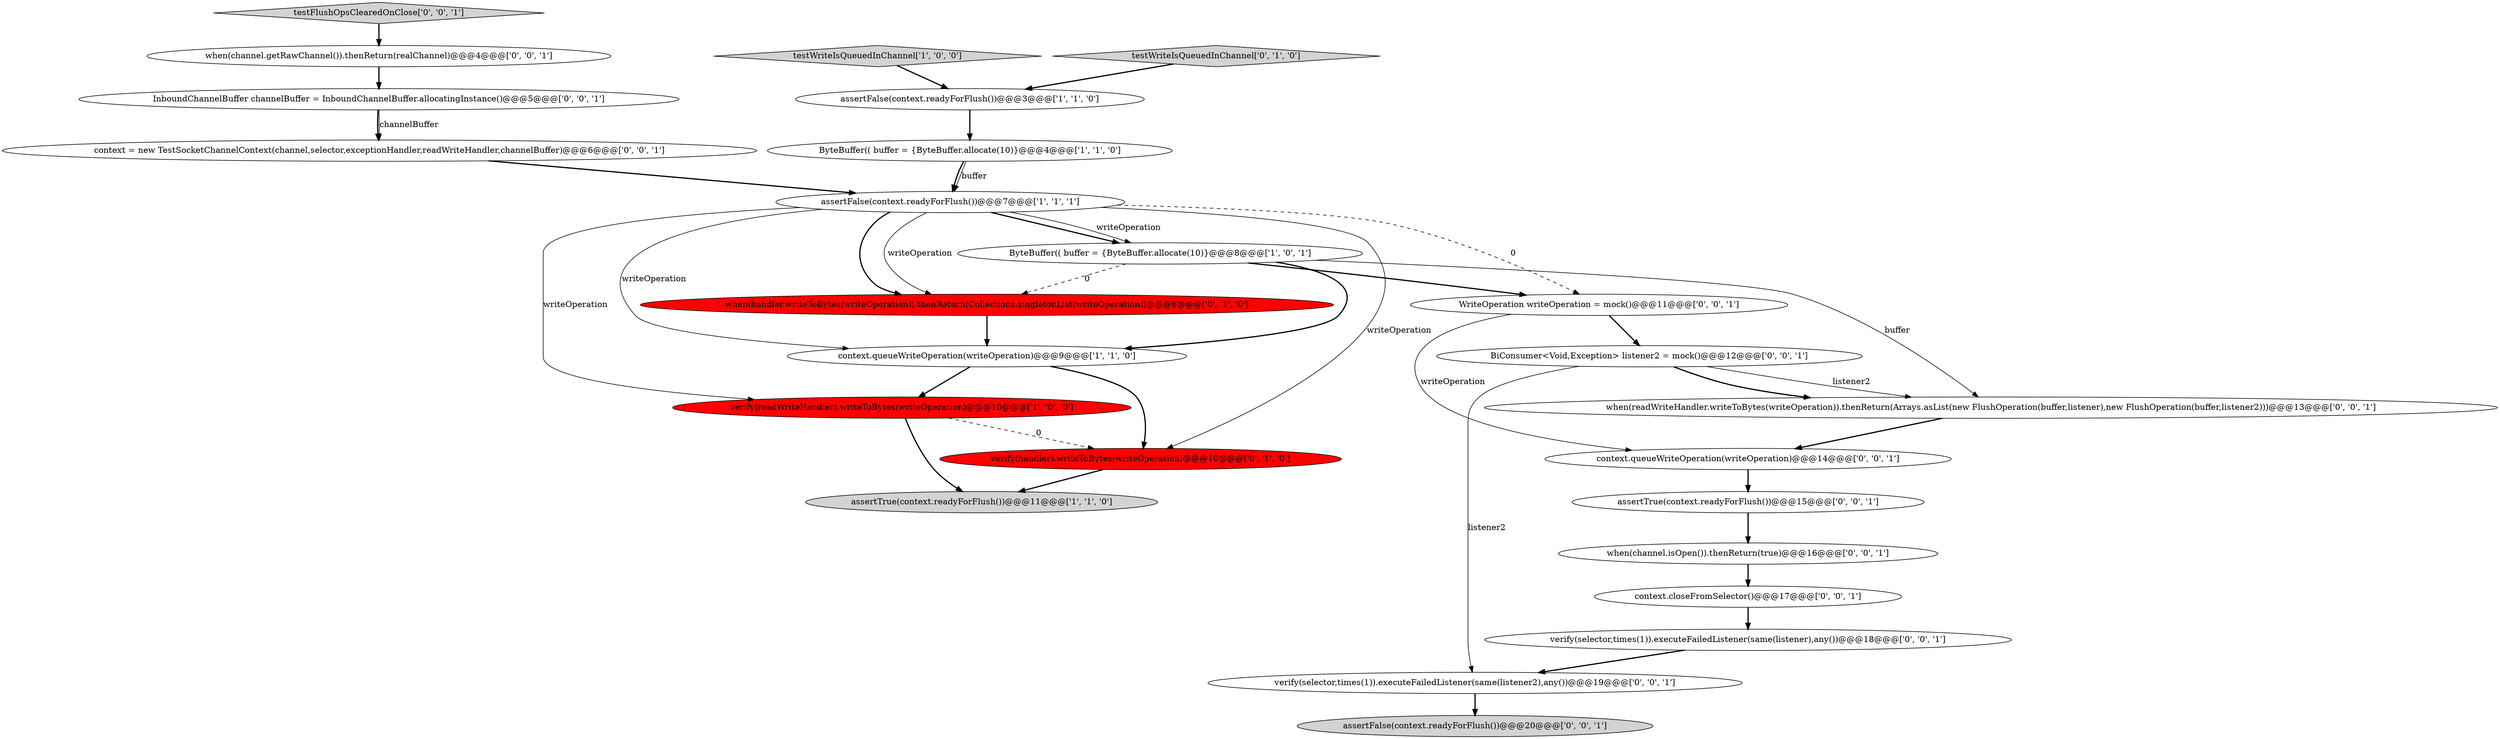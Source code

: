 digraph {
1 [style = filled, label = "context.queueWriteOperation(writeOperation)@@@9@@@['1', '1', '0']", fillcolor = white, shape = ellipse image = "AAA0AAABBB1BBB"];
18 [style = filled, label = "verify(selector,times(1)).executeFailedListener(same(listener2),any())@@@19@@@['0', '0', '1']", fillcolor = white, shape = ellipse image = "AAA0AAABBB3BBB"];
6 [style = filled, label = "assertFalse(context.readyForFlush())@@@3@@@['1', '1', '0']", fillcolor = white, shape = ellipse image = "AAA0AAABBB1BBB"];
2 [style = filled, label = "assertTrue(context.readyForFlush())@@@11@@@['1', '1', '0']", fillcolor = lightgray, shape = ellipse image = "AAA0AAABBB1BBB"];
5 [style = filled, label = "testWriteIsQueuedInChannel['1', '0', '0']", fillcolor = lightgray, shape = diamond image = "AAA0AAABBB1BBB"];
8 [style = filled, label = "testWriteIsQueuedInChannel['0', '1', '0']", fillcolor = lightgray, shape = diamond image = "AAA0AAABBB2BBB"];
14 [style = filled, label = "context = new TestSocketChannelContext(channel,selector,exceptionHandler,readWriteHandler,channelBuffer)@@@6@@@['0', '0', '1']", fillcolor = white, shape = ellipse image = "AAA0AAABBB3BBB"];
23 [style = filled, label = "context.closeFromSelector()@@@17@@@['0', '0', '1']", fillcolor = white, shape = ellipse image = "AAA0AAABBB3BBB"];
15 [style = filled, label = "testFlushOpsClearedOnClose['0', '0', '1']", fillcolor = lightgray, shape = diamond image = "AAA0AAABBB3BBB"];
11 [style = filled, label = "verify(selector,times(1)).executeFailedListener(same(listener),any())@@@18@@@['0', '0', '1']", fillcolor = white, shape = ellipse image = "AAA0AAABBB3BBB"];
0 [style = filled, label = "verify(readWriteHandler).writeToBytes(writeOperation)@@@10@@@['1', '0', '0']", fillcolor = red, shape = ellipse image = "AAA1AAABBB1BBB"];
16 [style = filled, label = "when(channel.getRawChannel()).thenReturn(realChannel)@@@4@@@['0', '0', '1']", fillcolor = white, shape = ellipse image = "AAA0AAABBB3BBB"];
19 [style = filled, label = "assertFalse(context.readyForFlush())@@@20@@@['0', '0', '1']", fillcolor = lightgray, shape = ellipse image = "AAA0AAABBB3BBB"];
22 [style = filled, label = "context.queueWriteOperation(writeOperation)@@@14@@@['0', '0', '1']", fillcolor = white, shape = ellipse image = "AAA0AAABBB3BBB"];
4 [style = filled, label = "ByteBuffer(( buffer = {ByteBuffer.allocate(10)}@@@8@@@['1', '0', '1']", fillcolor = white, shape = ellipse image = "AAA0AAABBB1BBB"];
13 [style = filled, label = "WriteOperation writeOperation = mock()@@@11@@@['0', '0', '1']", fillcolor = white, shape = ellipse image = "AAA0AAABBB3BBB"];
12 [style = filled, label = "BiConsumer<Void,Exception> listener2 = mock()@@@12@@@['0', '0', '1']", fillcolor = white, shape = ellipse image = "AAA0AAABBB3BBB"];
21 [style = filled, label = "assertTrue(context.readyForFlush())@@@15@@@['0', '0', '1']", fillcolor = white, shape = ellipse image = "AAA0AAABBB3BBB"];
9 [style = filled, label = "verify(handler).writeToBytes(writeOperation)@@@10@@@['0', '1', '0']", fillcolor = red, shape = ellipse image = "AAA1AAABBB2BBB"];
7 [style = filled, label = "assertFalse(context.readyForFlush())@@@7@@@['1', '1', '1']", fillcolor = white, shape = ellipse image = "AAA0AAABBB1BBB"];
24 [style = filled, label = "InboundChannelBuffer channelBuffer = InboundChannelBuffer.allocatingInstance()@@@5@@@['0', '0', '1']", fillcolor = white, shape = ellipse image = "AAA0AAABBB3BBB"];
3 [style = filled, label = "ByteBuffer(( buffer = {ByteBuffer.allocate(10)}@@@4@@@['1', '1', '0']", fillcolor = white, shape = ellipse image = "AAA0AAABBB1BBB"];
10 [style = filled, label = "when(handler.writeToBytes(writeOperation)).thenReturn(Collections.singletonList(writeOperation))@@@8@@@['0', '1', '0']", fillcolor = red, shape = ellipse image = "AAA1AAABBB2BBB"];
17 [style = filled, label = "when(readWriteHandler.writeToBytes(writeOperation)).thenReturn(Arrays.asList(new FlushOperation(buffer,listener),new FlushOperation(buffer,listener2)))@@@13@@@['0', '0', '1']", fillcolor = white, shape = ellipse image = "AAA0AAABBB3BBB"];
20 [style = filled, label = "when(channel.isOpen()).thenReturn(true)@@@16@@@['0', '0', '1']", fillcolor = white, shape = ellipse image = "AAA0AAABBB3BBB"];
6->3 [style = bold, label=""];
7->10 [style = bold, label=""];
9->2 [style = bold, label=""];
16->24 [style = bold, label=""];
4->13 [style = bold, label=""];
0->2 [style = bold, label=""];
12->17 [style = bold, label=""];
18->19 [style = bold, label=""];
22->21 [style = bold, label=""];
8->6 [style = bold, label=""];
1->0 [style = bold, label=""];
7->4 [style = bold, label=""];
17->22 [style = bold, label=""];
15->16 [style = bold, label=""];
11->18 [style = bold, label=""];
1->9 [style = bold, label=""];
24->14 [style = bold, label=""];
14->7 [style = bold, label=""];
12->18 [style = solid, label="listener2"];
13->12 [style = bold, label=""];
21->20 [style = bold, label=""];
7->4 [style = solid, label="writeOperation"];
5->6 [style = bold, label=""];
20->23 [style = bold, label=""];
3->7 [style = bold, label=""];
3->7 [style = solid, label="buffer"];
7->10 [style = solid, label="writeOperation"];
13->22 [style = solid, label="writeOperation"];
7->13 [style = dashed, label="0"];
24->14 [style = solid, label="channelBuffer"];
7->1 [style = solid, label="writeOperation"];
7->9 [style = solid, label="writeOperation"];
4->1 [style = bold, label=""];
0->9 [style = dashed, label="0"];
23->11 [style = bold, label=""];
4->10 [style = dashed, label="0"];
4->17 [style = solid, label="buffer"];
10->1 [style = bold, label=""];
12->17 [style = solid, label="listener2"];
7->0 [style = solid, label="writeOperation"];
}
